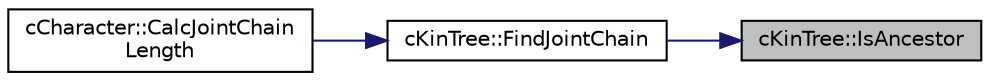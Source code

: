 digraph "cKinTree::IsAncestor"
{
 // LATEX_PDF_SIZE
  edge [fontname="Helvetica",fontsize="10",labelfontname="Helvetica",labelfontsize="10"];
  node [fontname="Helvetica",fontsize="10",shape=record];
  rankdir="RL";
  Node1 [label="cKinTree::IsAncestor",height=0.2,width=0.4,color="black", fillcolor="grey75", style="filled", fontcolor="black",tooltip=" "];
  Node1 -> Node2 [dir="back",color="midnightblue",fontsize="10",style="solid",fontname="Helvetica"];
  Node2 [label="cKinTree::FindJointChain",height=0.2,width=0.4,color="black", fillcolor="white", style="filled",URL="$classc_kin_tree.html#a138565d9177c730e59e38fac9693a88c",tooltip=" "];
  Node2 -> Node3 [dir="back",color="midnightblue",fontsize="10",style="solid",fontname="Helvetica"];
  Node3 [label="cCharacter::CalcJointChain\lLength",height=0.2,width=0.4,color="black", fillcolor="white", style="filled",URL="$classc_character.html#aec175b6804ec34f8b970c814a661b764",tooltip=" "];
}
